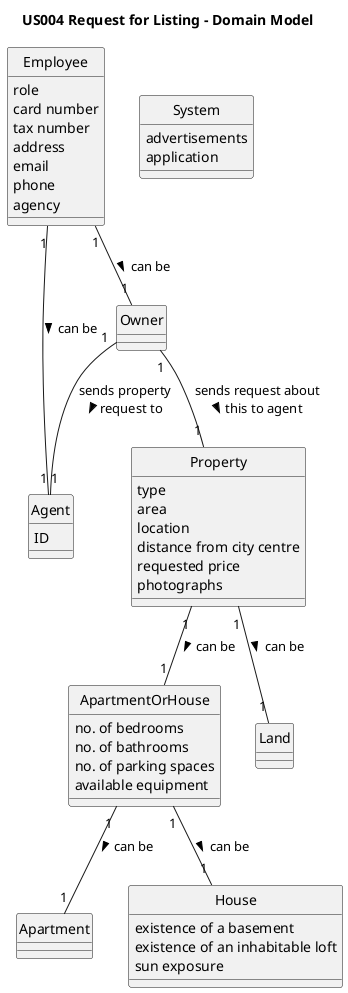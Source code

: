 @startuml
skinparam monochrome true
skinparam packageStyle rectangle
skinparam shadowing false
skinparam classAttributeIconSize 0
hide circle
'hide methods

title US004 Request for Listing - Domain Model

class Employee {
role
card number
tax number
address
email
phone
agency
___
}

class System {
advertisements
application
___
}

class Agent {
ID
___
}

class Owner {
___
}

class Property {
type
area
location
distance from city centre
requested price
photographs
___
}

class Apartment {
___
}

class House {
existence of a basement
existence of an inhabitable loft
sun exposure
___
}

class ApartmentOrHouse {
no. of bedrooms
no. of bathrooms
no. of parking spaces
available equipment
___
}

class Land{
}

Owner "1" -- "1" Agent : sends property\nrequest to >
Owner "1" -- "1" Property : sends request about\nthis to agent >


Property "1" -- "1" ApartmentOrHouse : can be >
Property "1" -- "1" Land : can be >

ApartmentOrHouse "1" -- "1" Apartment : can be >
ApartmentOrHouse "1" -- "1" House : can be >

Employee "1" -- "1" Agent : can be >
Employee "1" -- "1" Owner : can be >
@enduml